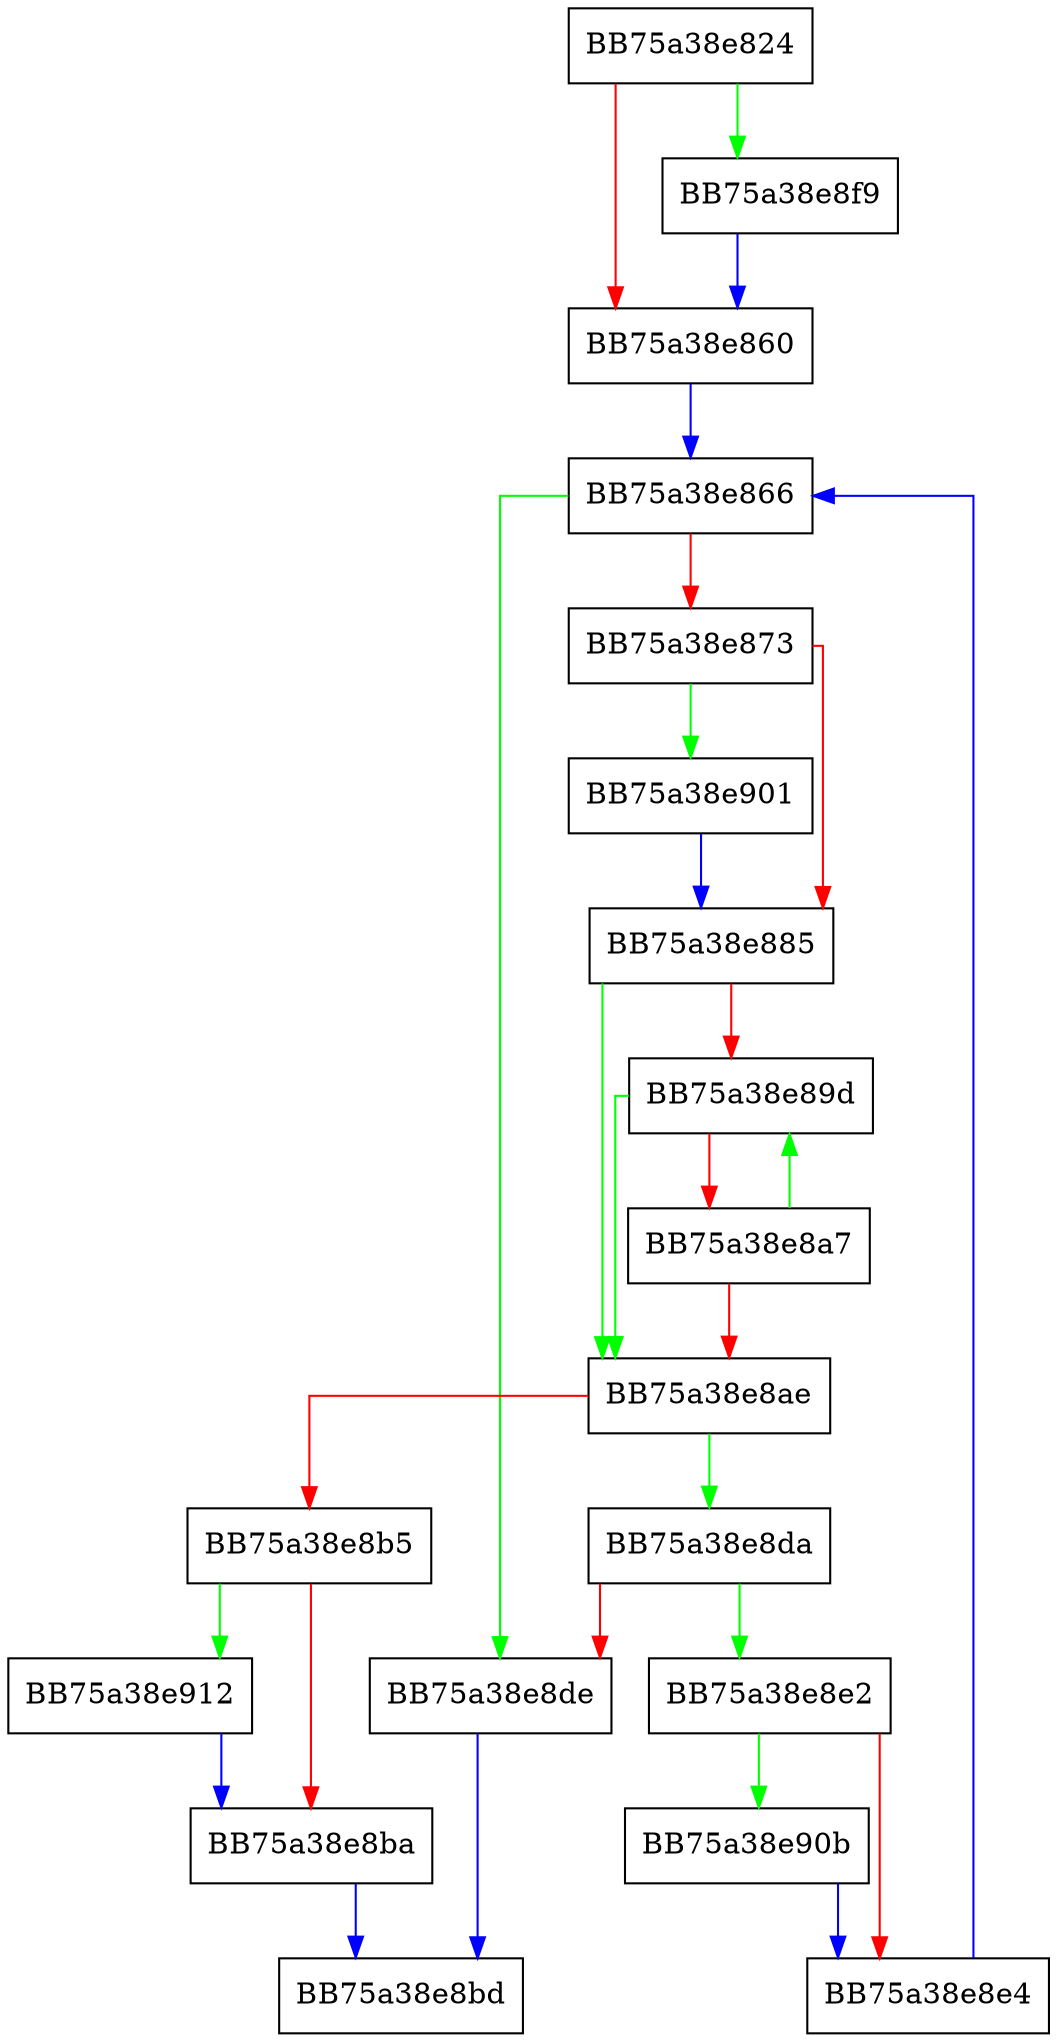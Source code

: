digraph mmap_wstring_ex {
  node [shape="box"];
  graph [splines=ortho];
  BB75a38e824 -> BB75a38e8f9 [color="green"];
  BB75a38e824 -> BB75a38e860 [color="red"];
  BB75a38e860 -> BB75a38e866 [color="blue"];
  BB75a38e866 -> BB75a38e8de [color="green"];
  BB75a38e866 -> BB75a38e873 [color="red"];
  BB75a38e873 -> BB75a38e901 [color="green"];
  BB75a38e873 -> BB75a38e885 [color="red"];
  BB75a38e885 -> BB75a38e8ae [color="green"];
  BB75a38e885 -> BB75a38e89d [color="red"];
  BB75a38e89d -> BB75a38e8ae [color="green"];
  BB75a38e89d -> BB75a38e8a7 [color="red"];
  BB75a38e8a7 -> BB75a38e89d [color="green"];
  BB75a38e8a7 -> BB75a38e8ae [color="red"];
  BB75a38e8ae -> BB75a38e8da [color="green"];
  BB75a38e8ae -> BB75a38e8b5 [color="red"];
  BB75a38e8b5 -> BB75a38e912 [color="green"];
  BB75a38e8b5 -> BB75a38e8ba [color="red"];
  BB75a38e8ba -> BB75a38e8bd [color="blue"];
  BB75a38e8da -> BB75a38e8e2 [color="green"];
  BB75a38e8da -> BB75a38e8de [color="red"];
  BB75a38e8de -> BB75a38e8bd [color="blue"];
  BB75a38e8e2 -> BB75a38e90b [color="green"];
  BB75a38e8e2 -> BB75a38e8e4 [color="red"];
  BB75a38e8e4 -> BB75a38e866 [color="blue"];
  BB75a38e8f9 -> BB75a38e860 [color="blue"];
  BB75a38e901 -> BB75a38e885 [color="blue"];
  BB75a38e90b -> BB75a38e8e4 [color="blue"];
  BB75a38e912 -> BB75a38e8ba [color="blue"];
}